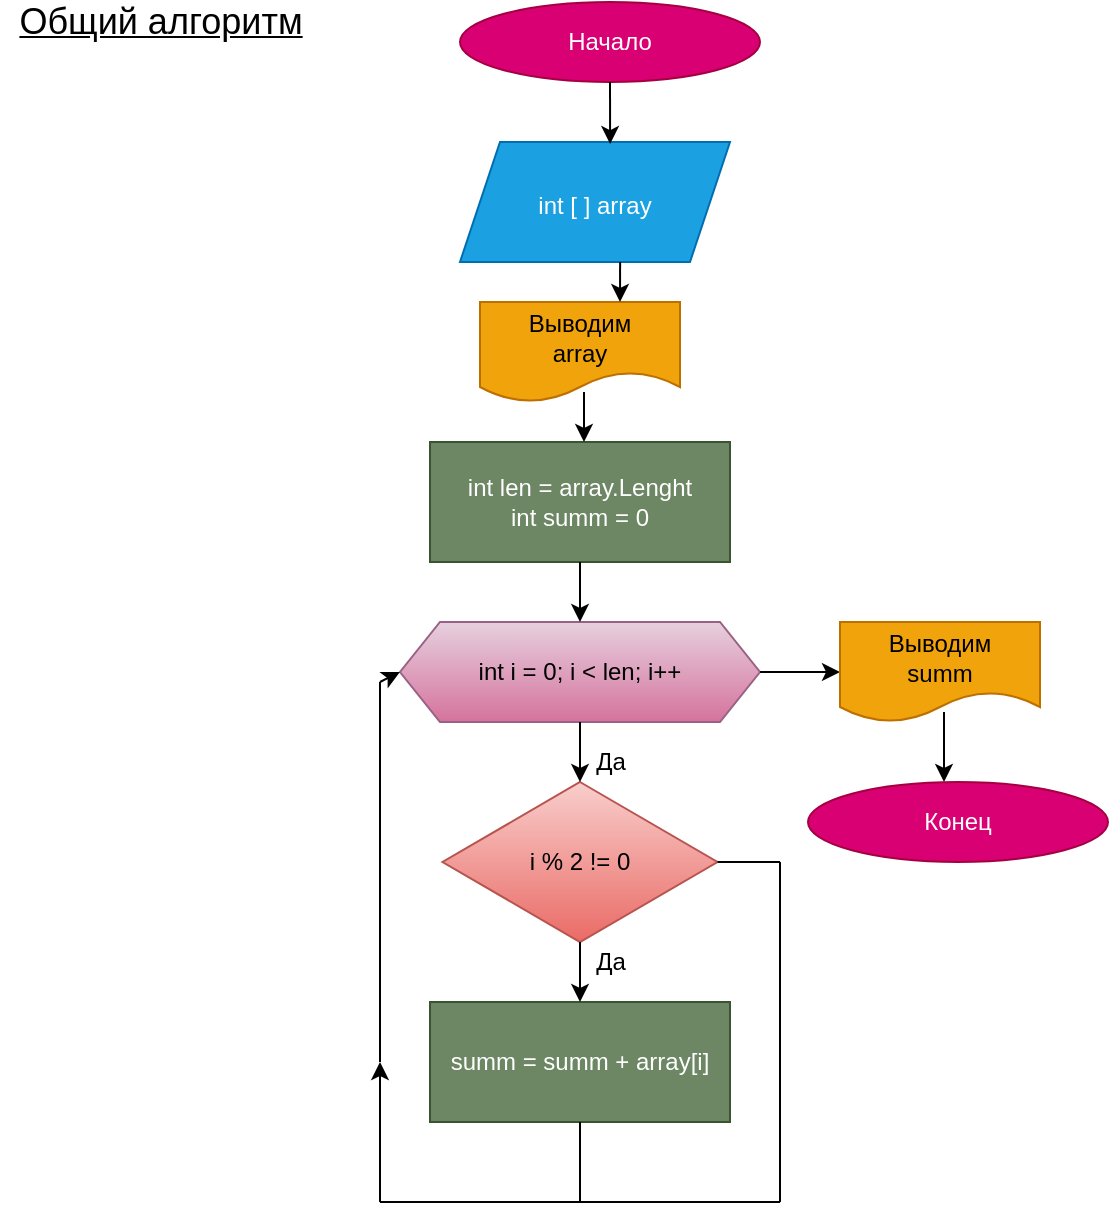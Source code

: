 <mxfile>
    <diagram id="iZEl8om5vquhqNUlAgih" name="Страница 1">
        <mxGraphModel dx="639" dy="261" grid="1" gridSize="10" guides="1" tooltips="1" connect="1" arrows="1" fold="1" page="1" pageScale="1" pageWidth="827" pageHeight="1169" math="0" shadow="0">
            <root>
                <mxCell id="0"/>
                <mxCell id="1" parent="0"/>
                <mxCell id="2" value="Начало" style="ellipse;whiteSpace=wrap;html=1;fillColor=#d80073;fontColor=#ffffff;strokeColor=#A50040;" parent="1" vertex="1">
                    <mxGeometry x="240" y="40" width="150" height="40" as="geometry"/>
                </mxCell>
                <mxCell id="3" value="&lt;font style=&quot;font-size: 18px&quot;&gt;&lt;u&gt;Общий алгоритм&lt;/u&gt;&lt;/font&gt;" style="text;html=1;align=center;verticalAlign=middle;resizable=0;points=[];autosize=1;strokeColor=none;fillColor=none;" parent="1" vertex="1">
                    <mxGeometry x="10" y="40" width="160" height="20" as="geometry"/>
                </mxCell>
                <mxCell id="4" value="&lt;font style=&quot;font-size: 12px&quot;&gt;int [ ] array&lt;/font&gt;" style="shape=parallelogram;perimeter=parallelogramPerimeter;whiteSpace=wrap;html=1;fixedSize=1;fontSize=18;fillColor=#1ba1e2;fontColor=#ffffff;strokeColor=#006EAF;" parent="1" vertex="1">
                    <mxGeometry x="240" y="110" width="135" height="60" as="geometry"/>
                </mxCell>
                <mxCell id="5" value="int len = array.Lenght&lt;br&gt;int summ = 0" style="rounded=0;whiteSpace=wrap;html=1;fontSize=12;fillColor=#6d8764;fontColor=#ffffff;strokeColor=#3A5431;" parent="1" vertex="1">
                    <mxGeometry x="225" y="260" width="150" height="60" as="geometry"/>
                </mxCell>
                <mxCell id="6" value="int i = 0; i &amp;lt; len; i++" style="shape=hexagon;perimeter=hexagonPerimeter2;whiteSpace=wrap;html=1;fixedSize=1;fontSize=12;fillColor=#e6d0de;gradientColor=#d5739d;strokeColor=#996185;" parent="1" vertex="1">
                    <mxGeometry x="210" y="350" width="180" height="50" as="geometry"/>
                </mxCell>
                <mxCell id="7" value="i % 2 != 0" style="rhombus;whiteSpace=wrap;html=1;fontSize=12;fillColor=#f8cecc;gradientColor=#ea6b66;strokeColor=#b85450;" parent="1" vertex="1">
                    <mxGeometry x="231.25" y="430" width="137.5" height="80" as="geometry"/>
                </mxCell>
                <mxCell id="8" value="summ = summ + array[i]" style="rounded=0;whiteSpace=wrap;html=1;fontSize=12;fillColor=#6d8764;fontColor=#ffffff;strokeColor=#3A5431;" parent="1" vertex="1">
                    <mxGeometry x="225" y="540" width="150" height="60" as="geometry"/>
                </mxCell>
                <mxCell id="9" value="Выводим&lt;br&gt;array" style="shape=document;whiteSpace=wrap;html=1;boundedLbl=1;fontSize=12;fillColor=#f0a30a;fontColor=#000000;strokeColor=#BD7000;" parent="1" vertex="1">
                    <mxGeometry x="250" y="190" width="100" height="50" as="geometry"/>
                </mxCell>
                <mxCell id="10" value="" style="endArrow=classic;html=1;fontSize=12;exitX=0.5;exitY=1;exitDx=0;exitDy=0;entryX=0.556;entryY=0.017;entryDx=0;entryDy=0;entryPerimeter=0;" parent="1" source="2" target="4" edge="1">
                    <mxGeometry width="50" height="50" relative="1" as="geometry">
                        <mxPoint x="175" y="140" as="sourcePoint"/>
                        <mxPoint x="225" y="90" as="targetPoint"/>
                    </mxGeometry>
                </mxCell>
                <mxCell id="11" value="" style="endArrow=classic;html=1;fontSize=12;exitX=0.593;exitY=1;exitDx=0;exitDy=0;exitPerimeter=0;" parent="1" source="4" edge="1">
                    <mxGeometry width="50" height="50" relative="1" as="geometry">
                        <mxPoint x="300" y="210" as="sourcePoint"/>
                        <mxPoint x="320" y="190" as="targetPoint"/>
                    </mxGeometry>
                </mxCell>
                <mxCell id="12" value="" style="endArrow=classic;html=1;fontSize=12;exitX=0.52;exitY=0.9;exitDx=0;exitDy=0;exitPerimeter=0;" parent="1" source="9" edge="1">
                    <mxGeometry width="50" height="50" relative="1" as="geometry">
                        <mxPoint x="300" y="210" as="sourcePoint"/>
                        <mxPoint x="302" y="260" as="targetPoint"/>
                    </mxGeometry>
                </mxCell>
                <mxCell id="13" value="" style="endArrow=classic;html=1;fontSize=12;exitX=0.5;exitY=1;exitDx=0;exitDy=0;entryX=0.5;entryY=0;entryDx=0;entryDy=0;" parent="1" source="5" target="6" edge="1">
                    <mxGeometry width="50" height="50" relative="1" as="geometry">
                        <mxPoint x="300" y="310" as="sourcePoint"/>
                        <mxPoint x="350" y="260" as="targetPoint"/>
                    </mxGeometry>
                </mxCell>
                <mxCell id="14" value="" style="endArrow=classic;html=1;fontSize=12;exitX=0.5;exitY=1;exitDx=0;exitDy=0;" parent="1" source="6" target="7" edge="1">
                    <mxGeometry width="50" height="50" relative="1" as="geometry">
                        <mxPoint x="300" y="410" as="sourcePoint"/>
                        <mxPoint x="350" y="360" as="targetPoint"/>
                    </mxGeometry>
                </mxCell>
                <mxCell id="16" value="" style="endArrow=classic;html=1;fontSize=12;entryX=0.5;entryY=0;entryDx=0;entryDy=0;" parent="1" target="8" edge="1">
                    <mxGeometry width="50" height="50" relative="1" as="geometry">
                        <mxPoint x="300" y="510" as="sourcePoint"/>
                        <mxPoint x="350" y="460" as="targetPoint"/>
                    </mxGeometry>
                </mxCell>
                <mxCell id="21" value="" style="endArrow=none;html=1;fontSize=12;" parent="1" edge="1">
                    <mxGeometry width="50" height="50" relative="1" as="geometry">
                        <mxPoint x="200" y="570" as="sourcePoint"/>
                        <mxPoint x="200" y="380" as="targetPoint"/>
                    </mxGeometry>
                </mxCell>
                <mxCell id="22" value="" style="endArrow=classic;html=1;fontSize=12;entryX=0;entryY=0.5;entryDx=0;entryDy=0;" parent="1" target="6" edge="1">
                    <mxGeometry width="50" height="50" relative="1" as="geometry">
                        <mxPoint x="200" y="380" as="sourcePoint"/>
                        <mxPoint x="350" y="460" as="targetPoint"/>
                    </mxGeometry>
                </mxCell>
                <mxCell id="23" value="" style="endArrow=none;html=1;fontSize=12;exitX=1;exitY=0.5;exitDx=0;exitDy=0;" parent="1" source="7" edge="1">
                    <mxGeometry width="50" height="50" relative="1" as="geometry">
                        <mxPoint x="300" y="510" as="sourcePoint"/>
                        <mxPoint x="400" y="470" as="targetPoint"/>
                    </mxGeometry>
                </mxCell>
                <mxCell id="24" value="" style="endArrow=none;html=1;fontSize=12;" parent="1" edge="1">
                    <mxGeometry width="50" height="50" relative="1" as="geometry">
                        <mxPoint x="400" y="470" as="sourcePoint"/>
                        <mxPoint x="400" y="640" as="targetPoint"/>
                    </mxGeometry>
                </mxCell>
                <mxCell id="25" value="" style="endArrow=none;html=1;fontSize=12;" parent="1" edge="1">
                    <mxGeometry width="50" height="50" relative="1" as="geometry">
                        <mxPoint x="200" y="640" as="sourcePoint"/>
                        <mxPoint x="400" y="640" as="targetPoint"/>
                    </mxGeometry>
                </mxCell>
                <mxCell id="26" value="" style="endArrow=classic;html=1;fontSize=12;" parent="1" edge="1">
                    <mxGeometry width="50" height="50" relative="1" as="geometry">
                        <mxPoint x="200" y="640" as="sourcePoint"/>
                        <mxPoint x="200" y="570" as="targetPoint"/>
                    </mxGeometry>
                </mxCell>
                <mxCell id="27" value="" style="endArrow=classic;html=1;fontSize=12;exitX=1;exitY=0.5;exitDx=0;exitDy=0;" parent="1" source="6" edge="1">
                    <mxGeometry width="50" height="50" relative="1" as="geometry">
                        <mxPoint x="300" y="510" as="sourcePoint"/>
                        <mxPoint x="430" y="375" as="targetPoint"/>
                    </mxGeometry>
                </mxCell>
                <mxCell id="29" value="Выводим&lt;br&gt;summ" style="shape=document;whiteSpace=wrap;html=1;boundedLbl=1;fontSize=12;fillColor=#f0a30a;fontColor=#000000;strokeColor=#BD7000;" parent="1" vertex="1">
                    <mxGeometry x="430" y="350" width="100" height="50" as="geometry"/>
                </mxCell>
                <mxCell id="30" value="" style="endArrow=classic;html=1;fontSize=12;exitX=0.52;exitY=0.9;exitDx=0;exitDy=0;exitPerimeter=0;" parent="1" source="29" edge="1">
                    <mxGeometry width="50" height="50" relative="1" as="geometry">
                        <mxPoint x="300" y="410" as="sourcePoint"/>
                        <mxPoint x="482" y="430" as="targetPoint"/>
                    </mxGeometry>
                </mxCell>
                <mxCell id="31" value="Конец" style="ellipse;whiteSpace=wrap;html=1;fillColor=#d80073;fontColor=#ffffff;strokeColor=#A50040;" parent="1" vertex="1">
                    <mxGeometry x="414" y="430" width="150" height="40" as="geometry"/>
                </mxCell>
                <mxCell id="32" value="Да" style="text;html=1;align=center;verticalAlign=middle;resizable=0;points=[];autosize=1;strokeColor=none;fillColor=none;fontSize=12;" parent="1" vertex="1">
                    <mxGeometry x="300" y="410" width="30" height="20" as="geometry"/>
                </mxCell>
                <mxCell id="33" value="" style="endArrow=none;html=1;fontSize=12;exitX=0.5;exitY=1;exitDx=0;exitDy=0;" parent="1" source="8" edge="1">
                    <mxGeometry width="50" height="50" relative="1" as="geometry">
                        <mxPoint x="300" y="540" as="sourcePoint"/>
                        <mxPoint x="300" y="640" as="targetPoint"/>
                    </mxGeometry>
                </mxCell>
                <mxCell id="34" value="Да" style="text;html=1;align=center;verticalAlign=middle;resizable=0;points=[];autosize=1;strokeColor=none;fillColor=none;fontSize=12;" parent="1" vertex="1">
                    <mxGeometry x="300" y="510" width="30" height="20" as="geometry"/>
                </mxCell>
            </root>
        </mxGraphModel>
    </diagram>
</mxfile>
